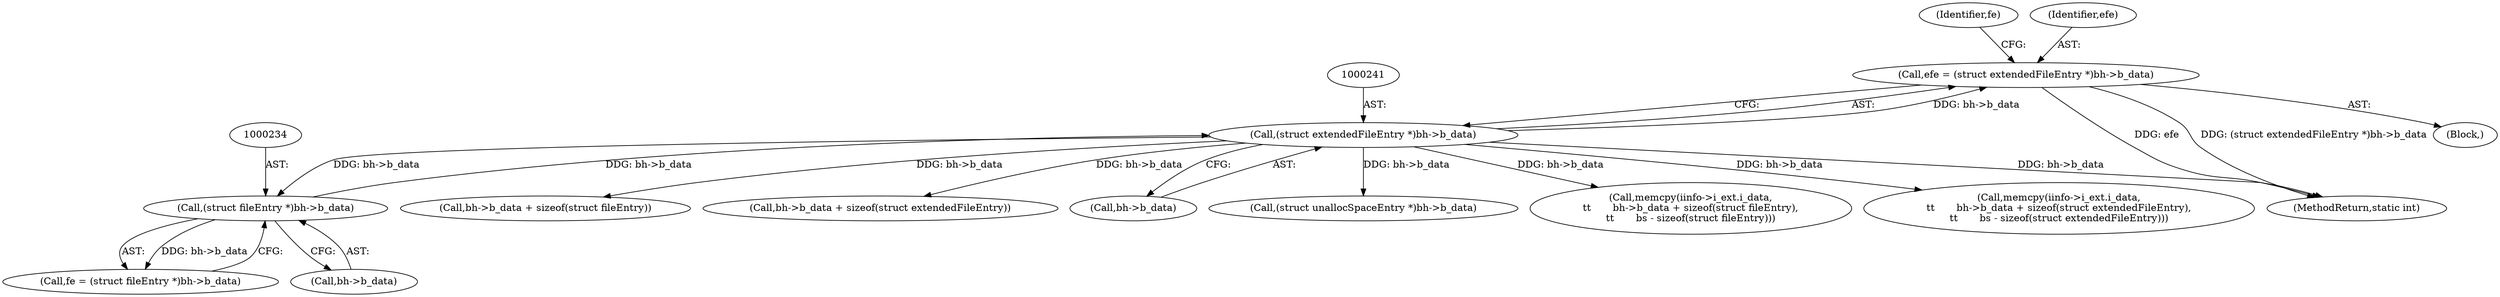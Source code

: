digraph "0_linux_23b133bdc452aa441fcb9b82cbf6dd05cfd342d0@pointer" {
"1000238" [label="(Call,efe = (struct extendedFileEntry *)bh->b_data)"];
"1000240" [label="(Call,(struct extendedFileEntry *)bh->b_data)"];
"1000233" [label="(Call,(struct fileEntry *)bh->b_data)"];
"1000238" [label="(Call,efe = (struct extendedFileEntry *)bh->b_data)"];
"1000496" [label="(Call,bh->b_data + sizeof(struct fileEntry))"];
"1000249" [label="(Identifier,fe)"];
"1000448" [label="(Call,bh->b_data + sizeof(struct extendedFileEntry))"];
"1001231" [label="(MethodReturn,static int)"];
"1000233" [label="(Call,(struct fileEntry *)bh->b_data)"];
"1000240" [label="(Call,(struct extendedFileEntry *)bh->b_data)"];
"1000242" [label="(Call,bh->b_data)"];
"1000111" [label="(Block,)"];
"1000533" [label="(Call,(struct unallocSpaceEntry *)bh->b_data)"];
"1000231" [label="(Call,fe = (struct fileEntry *)bh->b_data)"];
"1000490" [label="(Call,memcpy(iinfo->i_ext.i_data,\n\t\t       bh->b_data + sizeof(struct fileEntry),\n\t\t       bs - sizeof(struct fileEntry)))"];
"1000442" [label="(Call,memcpy(iinfo->i_ext.i_data,\n\t\t       bh->b_data + sizeof(struct extendedFileEntry),\n\t\t       bs - sizeof(struct extendedFileEntry)))"];
"1000235" [label="(Call,bh->b_data)"];
"1000239" [label="(Identifier,efe)"];
"1000238" -> "1000111"  [label="AST: "];
"1000238" -> "1000240"  [label="CFG: "];
"1000239" -> "1000238"  [label="AST: "];
"1000240" -> "1000238"  [label="AST: "];
"1000249" -> "1000238"  [label="CFG: "];
"1000238" -> "1001231"  [label="DDG: efe"];
"1000238" -> "1001231"  [label="DDG: (struct extendedFileEntry *)bh->b_data"];
"1000240" -> "1000238"  [label="DDG: bh->b_data"];
"1000240" -> "1000242"  [label="CFG: "];
"1000241" -> "1000240"  [label="AST: "];
"1000242" -> "1000240"  [label="AST: "];
"1000240" -> "1001231"  [label="DDG: bh->b_data"];
"1000240" -> "1000233"  [label="DDG: bh->b_data"];
"1000233" -> "1000240"  [label="DDG: bh->b_data"];
"1000240" -> "1000442"  [label="DDG: bh->b_data"];
"1000240" -> "1000448"  [label="DDG: bh->b_data"];
"1000240" -> "1000490"  [label="DDG: bh->b_data"];
"1000240" -> "1000496"  [label="DDG: bh->b_data"];
"1000240" -> "1000533"  [label="DDG: bh->b_data"];
"1000233" -> "1000231"  [label="AST: "];
"1000233" -> "1000235"  [label="CFG: "];
"1000234" -> "1000233"  [label="AST: "];
"1000235" -> "1000233"  [label="AST: "];
"1000231" -> "1000233"  [label="CFG: "];
"1000233" -> "1000231"  [label="DDG: bh->b_data"];
}
